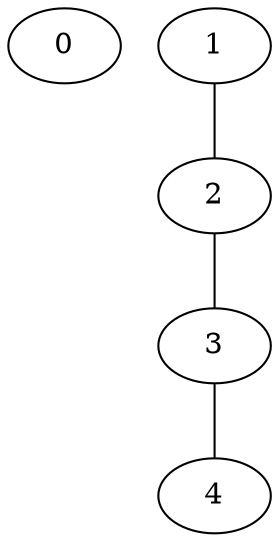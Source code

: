 graph "sampletest150-mod3_image8.bmp" {
	0	 [type=circle,
		x=255,
		y=262];
	1	 [type=endpoint,
		x=472,
		y=401];
	2	 [type=corner,
		x=244,
		y=85];
	1 -- 2	 [angle0=".95",
		frequency=1,
		type0=line];
	3	 [type=corner,
		x=62,
		y=400];
	2 -- 3	 [angle0="-1.05",
		frequency=1,
		type0=line];
	4	 [type=endpoint,
		x=101,
		y=414];
	3 -- 4	 [angle0=".34",
		frequency=1,
		type0=line];
}
